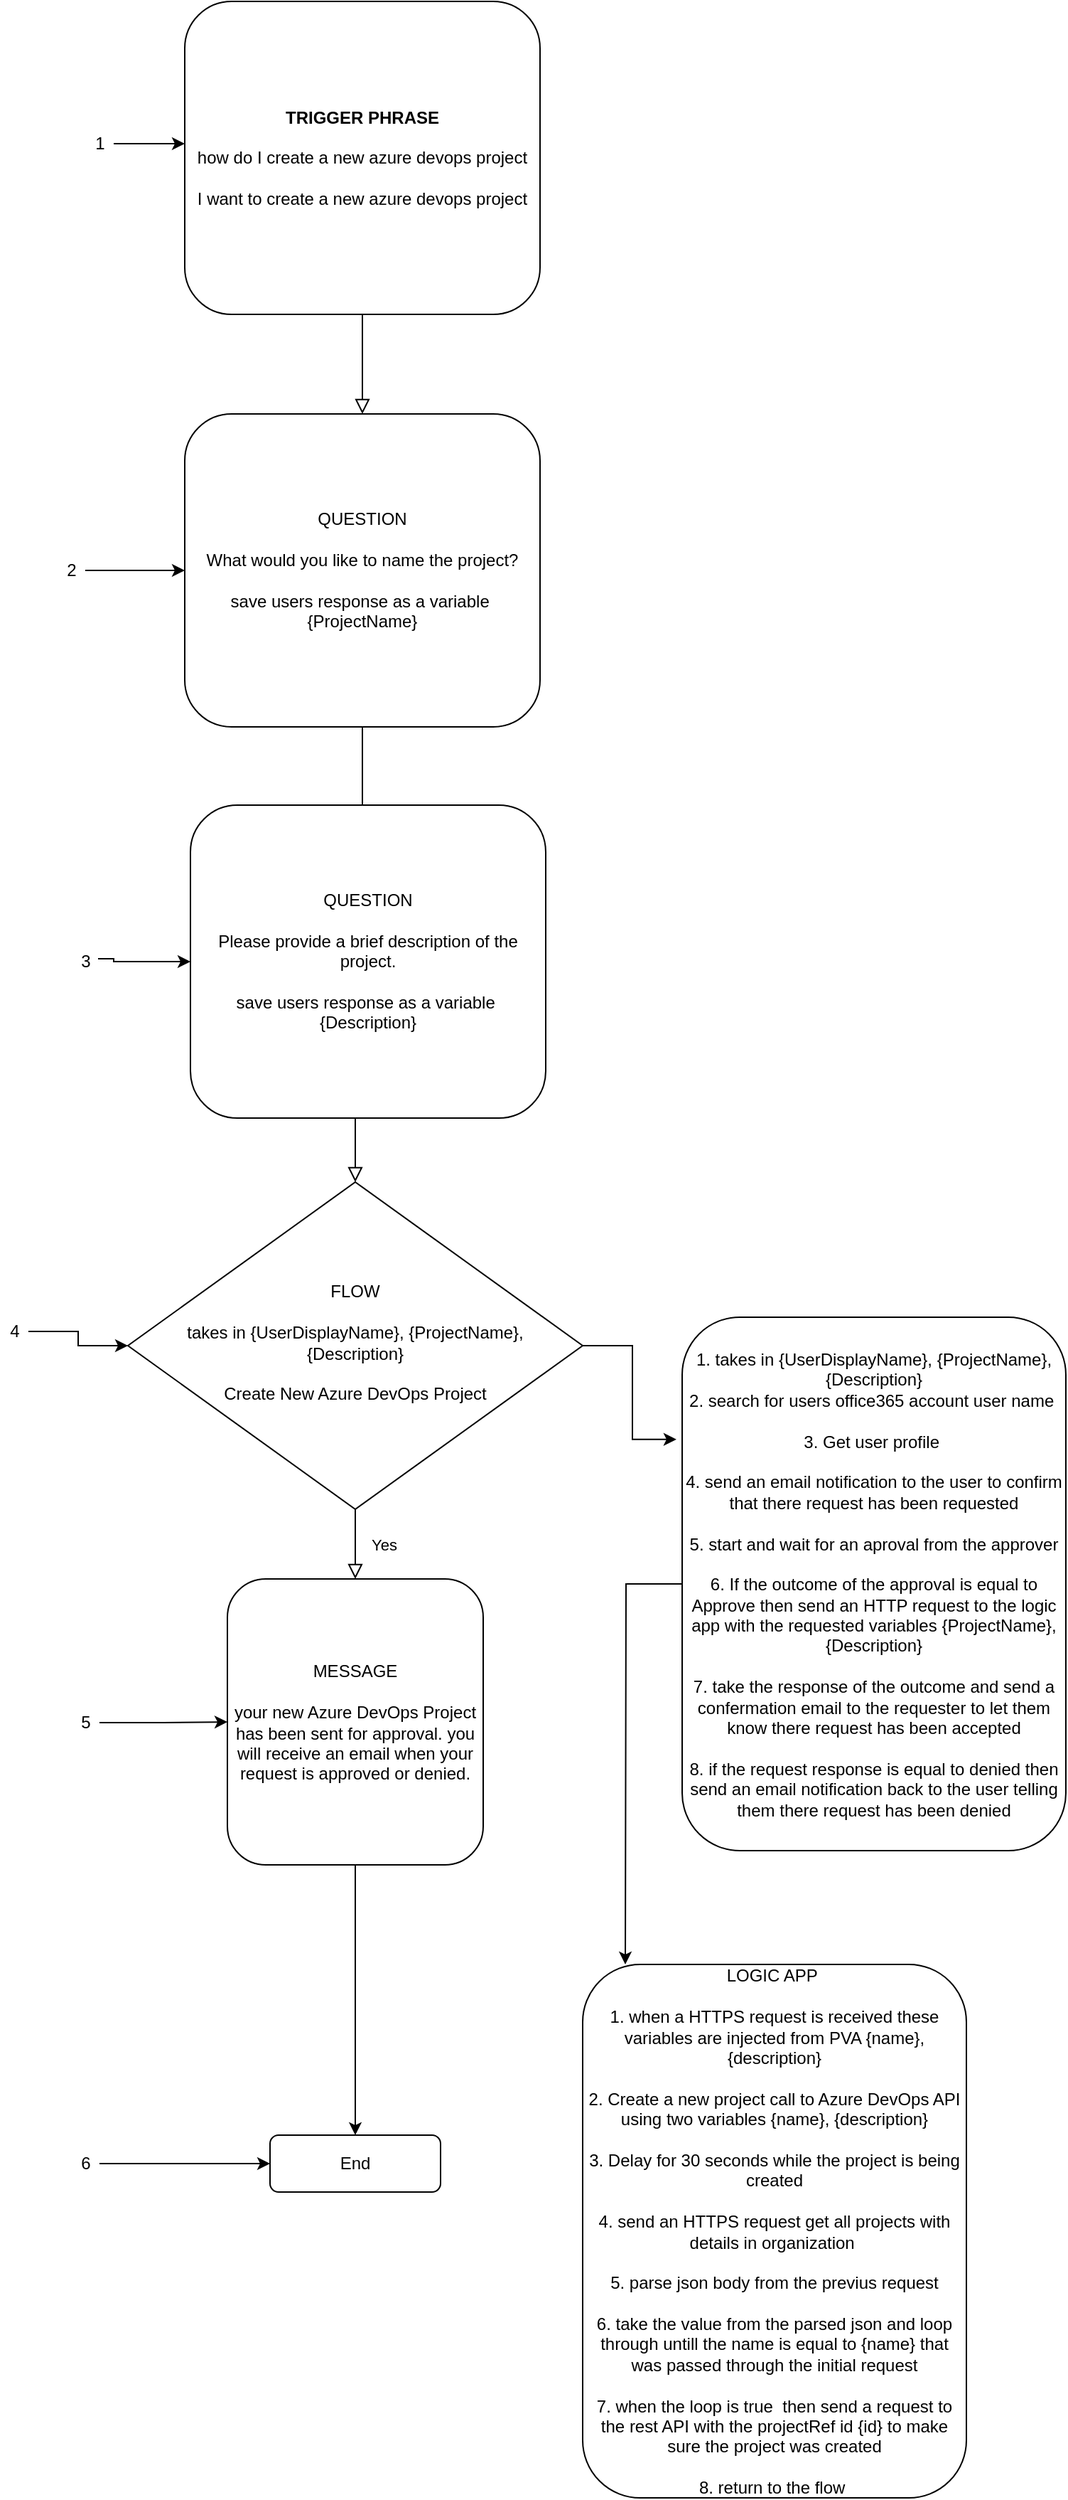 <mxfile version="14.4.3" type="device"><diagram id="C5RBs43oDa-KdzZeNtuy" name="Page-1"><mxGraphModel dx="1662" dy="822" grid="1" gridSize="10" guides="1" tooltips="1" connect="1" arrows="1" fold="1" page="1" pageScale="1" pageWidth="827" pageHeight="1169" math="0" shadow="0"><root><mxCell id="WIyWlLk6GJQsqaUBKTNV-0"/><mxCell id="WIyWlLk6GJQsqaUBKTNV-1" parent="WIyWlLk6GJQsqaUBKTNV-0"/><mxCell id="WIyWlLk6GJQsqaUBKTNV-2" value="" style="rounded=0;html=1;jettySize=auto;orthogonalLoop=1;fontSize=11;endArrow=block;endFill=0;endSize=8;strokeWidth=1;shadow=0;labelBackgroundColor=none;edgeStyle=orthogonalEdgeStyle;" parent="WIyWlLk6GJQsqaUBKTNV-1" source="8K-jybv5EWkowkNptKON-0" target="WIyWlLk6GJQsqaUBKTNV-6" edge="1"><mxGeometry relative="1" as="geometry"/></mxCell><mxCell id="WIyWlLk6GJQsqaUBKTNV-3" value="&lt;b&gt;TRIGGER PHRASE&lt;/b&gt;&lt;br&gt;&lt;br&gt;how do I create a new azure devops project&lt;br&gt;&lt;br&gt;I want to create a new azure devops project" style="rounded=1;whiteSpace=wrap;html=1;fontSize=12;glass=0;strokeWidth=1;shadow=0;" parent="WIyWlLk6GJQsqaUBKTNV-1" vertex="1"><mxGeometry x="160" y="20" width="250" height="220" as="geometry"/></mxCell><mxCell id="8K-jybv5EWkowkNptKON-6" style="edgeStyle=orthogonalEdgeStyle;rounded=0;orthogonalLoop=1;jettySize=auto;html=1;entryX=-0.015;entryY=0.229;entryDx=0;entryDy=0;entryPerimeter=0;" edge="1" parent="WIyWlLk6GJQsqaUBKTNV-1" source="WIyWlLk6GJQsqaUBKTNV-6" target="WIyWlLk6GJQsqaUBKTNV-7"><mxGeometry relative="1" as="geometry"/></mxCell><mxCell id="WIyWlLk6GJQsqaUBKTNV-6" value="FLOW&lt;br&gt;&lt;br&gt;takes in {UserDisplayName}, {ProjectName},&lt;br&gt;{Description}&lt;br&gt;&lt;br&gt;Create New Azure DevOps Project" style="rhombus;whiteSpace=wrap;html=1;shadow=0;fontFamily=Helvetica;fontSize=12;align=center;strokeWidth=1;spacing=6;spacingTop=-4;" parent="WIyWlLk6GJQsqaUBKTNV-1" vertex="1"><mxGeometry x="120" y="850" width="320" height="230" as="geometry"/></mxCell><mxCell id="8K-jybv5EWkowkNptKON-7" style="edgeStyle=orthogonalEdgeStyle;rounded=0;orthogonalLoop=1;jettySize=auto;html=1;" edge="1" parent="WIyWlLk6GJQsqaUBKTNV-1" source="WIyWlLk6GJQsqaUBKTNV-7"><mxGeometry relative="1" as="geometry"><mxPoint x="470" y="1400" as="targetPoint"/></mxGeometry></mxCell><mxCell id="WIyWlLk6GJQsqaUBKTNV-7" value="1. takes in {UserDisplayName}, {ProjectName}, {Description}&lt;br&gt;2. search for users office365 account user name&amp;nbsp;&lt;br&gt;&lt;br&gt;3. Get user profile&amp;nbsp;&lt;br&gt;&lt;br&gt;4. send an email notification to the user to confirm that there request has been requested&lt;br&gt;&lt;br&gt;5. start and wait for an aproval from the approver&lt;br&gt;&lt;br&gt;6. If the outcome of the approval is equal to Approve then send an HTTP request to the logic app with the requested variables {ProjectName}, {Description}&lt;br&gt;&lt;br&gt;7. take the response of the outcome and send a confermation email to the requester to let them know there request has been accepted&lt;br&gt;&lt;br&gt;8. if the request response is equal to denied then send an email notification back to the user telling them there request has been denied" style="rounded=1;whiteSpace=wrap;html=1;fontSize=12;glass=0;strokeWidth=1;shadow=0;" parent="WIyWlLk6GJQsqaUBKTNV-1" vertex="1"><mxGeometry x="510" y="945" width="270" height="375" as="geometry"/></mxCell><mxCell id="WIyWlLk6GJQsqaUBKTNV-12" value="End" style="rounded=1;whiteSpace=wrap;html=1;fontSize=12;glass=0;strokeWidth=1;shadow=0;" parent="WIyWlLk6GJQsqaUBKTNV-1" vertex="1"><mxGeometry x="220" y="1520" width="120" height="40" as="geometry"/></mxCell><mxCell id="8K-jybv5EWkowkNptKON-0" value="QUESTION&lt;br&gt;&lt;br&gt;What would you like to name the project?&lt;br&gt;&lt;br&gt;save users response as a variable&amp;nbsp;&lt;br&gt;{ProjectName}" style="rounded=1;whiteSpace=wrap;html=1;fontSize=12;glass=0;strokeWidth=1;shadow=0;" vertex="1" parent="WIyWlLk6GJQsqaUBKTNV-1"><mxGeometry x="160" y="310" width="250" height="220" as="geometry"/></mxCell><mxCell id="8K-jybv5EWkowkNptKON-1" value="" style="rounded=0;html=1;jettySize=auto;orthogonalLoop=1;fontSize=11;endArrow=block;endFill=0;endSize=8;strokeWidth=1;shadow=0;labelBackgroundColor=none;edgeStyle=orthogonalEdgeStyle;" edge="1" parent="WIyWlLk6GJQsqaUBKTNV-1" source="WIyWlLk6GJQsqaUBKTNV-3" target="8K-jybv5EWkowkNptKON-0"><mxGeometry relative="1" as="geometry"><mxPoint x="285" y="300" as="sourcePoint"/><mxPoint x="230" y="585" as="targetPoint"/></mxGeometry></mxCell><mxCell id="8K-jybv5EWkowkNptKON-2" value="QUESTION&lt;br&gt;&lt;br&gt;Please provide a brief description of the project.&lt;br&gt;&lt;br&gt;save users response as a variable&amp;nbsp;&lt;br&gt;{Description}" style="rounded=1;whiteSpace=wrap;html=1;fontSize=12;glass=0;strokeWidth=1;shadow=0;" vertex="1" parent="WIyWlLk6GJQsqaUBKTNV-1"><mxGeometry x="164" y="585" width="250" height="220" as="geometry"/></mxCell><mxCell id="8K-jybv5EWkowkNptKON-5" style="edgeStyle=orthogonalEdgeStyle;rounded=0;orthogonalLoop=1;jettySize=auto;html=1;entryX=0.5;entryY=0;entryDx=0;entryDy=0;" edge="1" parent="WIyWlLk6GJQsqaUBKTNV-1" source="WIyWlLk6GJQsqaUBKTNV-11" target="WIyWlLk6GJQsqaUBKTNV-12"><mxGeometry relative="1" as="geometry"/></mxCell><mxCell id="WIyWlLk6GJQsqaUBKTNV-11" value="MESSAGE&lt;br&gt;&lt;br&gt;your new Azure DevOps Project has been sent for approval. you will receive an email when your request is approved or denied." style="rounded=1;whiteSpace=wrap;html=1;fontSize=12;glass=0;strokeWidth=1;shadow=0;" parent="WIyWlLk6GJQsqaUBKTNV-1" vertex="1"><mxGeometry x="190" y="1129" width="180" height="201" as="geometry"/></mxCell><mxCell id="8K-jybv5EWkowkNptKON-3" value="Yes" style="rounded=0;html=1;jettySize=auto;orthogonalLoop=1;fontSize=11;endArrow=block;endFill=0;endSize=8;strokeWidth=1;shadow=0;labelBackgroundColor=none;edgeStyle=orthogonalEdgeStyle;" edge="1" parent="WIyWlLk6GJQsqaUBKTNV-1" source="WIyWlLk6GJQsqaUBKTNV-6" target="WIyWlLk6GJQsqaUBKTNV-11"><mxGeometry y="20" relative="1" as="geometry"><mxPoint as="offset"/><mxPoint x="280" y="1080" as="sourcePoint"/><mxPoint x="280" y="1520" as="targetPoint"/></mxGeometry></mxCell><mxCell id="8K-jybv5EWkowkNptKON-8" value="LOGIC APP&amp;nbsp;&lt;br&gt;&lt;br&gt;1. when a HTTPS request is received these variables are injected from PVA {name}, {description}&lt;br&gt;&lt;br&gt;2. Create a new project call to Azure DevOps API&lt;br&gt;using two variables {name}, {description}&lt;br&gt;&lt;br&gt;3. Delay for 30 seconds while the project is being created&lt;br&gt;&lt;br&gt;4. send an HTTPS request get all projects with details in organization&amp;nbsp;&lt;br&gt;&lt;br&gt;5. parse json body from the previus request&lt;br&gt;&lt;br&gt;6. take the value from the parsed json and loop through untill the name is equal to {name} that was passed through the initial request&lt;br&gt;&lt;br&gt;7. when the loop is true&amp;nbsp; then send a request to the rest API with the projectRef id {id} to make sure the project was created&lt;br&gt;&amp;nbsp;&lt;br&gt;8. return to the flow&amp;nbsp;" style="rounded=1;whiteSpace=wrap;html=1;fontSize=12;glass=0;strokeWidth=1;shadow=0;" vertex="1" parent="WIyWlLk6GJQsqaUBKTNV-1"><mxGeometry x="440" y="1400" width="270" height="375" as="geometry"/></mxCell><mxCell id="8K-jybv5EWkowkNptKON-10" value="" style="edgeStyle=orthogonalEdgeStyle;rounded=0;orthogonalLoop=1;jettySize=auto;html=1;" edge="1" parent="WIyWlLk6GJQsqaUBKTNV-1" source="8K-jybv5EWkowkNptKON-9" target="WIyWlLk6GJQsqaUBKTNV-3"><mxGeometry relative="1" as="geometry"><Array as="points"><mxPoint x="170" y="120"/><mxPoint x="170" y="120"/></Array></mxGeometry></mxCell><mxCell id="8K-jybv5EWkowkNptKON-9" value="1" style="text;html=1;align=center;verticalAlign=middle;resizable=0;points=[];autosize=1;" vertex="1" parent="WIyWlLk6GJQsqaUBKTNV-1"><mxGeometry x="90" y="110" width="20" height="20" as="geometry"/></mxCell><mxCell id="8K-jybv5EWkowkNptKON-12" style="edgeStyle=orthogonalEdgeStyle;rounded=0;orthogonalLoop=1;jettySize=auto;html=1;" edge="1" parent="WIyWlLk6GJQsqaUBKTNV-1" source="8K-jybv5EWkowkNptKON-11" target="8K-jybv5EWkowkNptKON-0"><mxGeometry relative="1" as="geometry"/></mxCell><mxCell id="8K-jybv5EWkowkNptKON-11" value="2" style="text;html=1;align=center;verticalAlign=middle;resizable=0;points=[];autosize=1;" vertex="1" parent="WIyWlLk6GJQsqaUBKTNV-1"><mxGeometry x="70" y="410" width="20" height="20" as="geometry"/></mxCell><mxCell id="8K-jybv5EWkowkNptKON-14" value="" style="edgeStyle=orthogonalEdgeStyle;rounded=0;orthogonalLoop=1;jettySize=auto;html=1;exitX=0.95;exitY=0.4;exitDx=0;exitDy=0;exitPerimeter=0;" edge="1" parent="WIyWlLk6GJQsqaUBKTNV-1" source="8K-jybv5EWkowkNptKON-13" target="8K-jybv5EWkowkNptKON-2"><mxGeometry relative="1" as="geometry"><mxPoint x="110" y="680" as="sourcePoint"/><Array as="points"><mxPoint x="110" y="693"/><mxPoint x="110" y="695"/></Array></mxGeometry></mxCell><mxCell id="8K-jybv5EWkowkNptKON-13" value="3" style="text;html=1;align=center;verticalAlign=middle;resizable=0;points=[];autosize=1;" vertex="1" parent="WIyWlLk6GJQsqaUBKTNV-1"><mxGeometry x="80" y="685" width="20" height="20" as="geometry"/></mxCell><mxCell id="8K-jybv5EWkowkNptKON-16" value="" style="edgeStyle=orthogonalEdgeStyle;rounded=0;orthogonalLoop=1;jettySize=auto;html=1;" edge="1" parent="WIyWlLk6GJQsqaUBKTNV-1" source="8K-jybv5EWkowkNptKON-15" target="WIyWlLk6GJQsqaUBKTNV-6"><mxGeometry relative="1" as="geometry"/></mxCell><mxCell id="8K-jybv5EWkowkNptKON-15" value="4" style="text;html=1;align=center;verticalAlign=middle;resizable=0;points=[];autosize=1;" vertex="1" parent="WIyWlLk6GJQsqaUBKTNV-1"><mxGeometry x="30" y="945" width="20" height="20" as="geometry"/></mxCell><mxCell id="8K-jybv5EWkowkNptKON-18" value="" style="edgeStyle=orthogonalEdgeStyle;rounded=0;orthogonalLoop=1;jettySize=auto;html=1;" edge="1" parent="WIyWlLk6GJQsqaUBKTNV-1" source="8K-jybv5EWkowkNptKON-17" target="WIyWlLk6GJQsqaUBKTNV-11"><mxGeometry relative="1" as="geometry"/></mxCell><mxCell id="8K-jybv5EWkowkNptKON-17" value="5" style="text;html=1;align=center;verticalAlign=middle;resizable=0;points=[];autosize=1;" vertex="1" parent="WIyWlLk6GJQsqaUBKTNV-1"><mxGeometry x="80" y="1220" width="20" height="20" as="geometry"/></mxCell><mxCell id="8K-jybv5EWkowkNptKON-20" style="edgeStyle=orthogonalEdgeStyle;rounded=0;orthogonalLoop=1;jettySize=auto;html=1;entryX=0;entryY=0.5;entryDx=0;entryDy=0;" edge="1" parent="WIyWlLk6GJQsqaUBKTNV-1" source="8K-jybv5EWkowkNptKON-19" target="WIyWlLk6GJQsqaUBKTNV-12"><mxGeometry relative="1" as="geometry"/></mxCell><mxCell id="8K-jybv5EWkowkNptKON-19" value="6" style="text;html=1;align=center;verticalAlign=middle;resizable=0;points=[];autosize=1;" vertex="1" parent="WIyWlLk6GJQsqaUBKTNV-1"><mxGeometry x="80" y="1530" width="20" height="20" as="geometry"/></mxCell></root></mxGraphModel></diagram></mxfile>